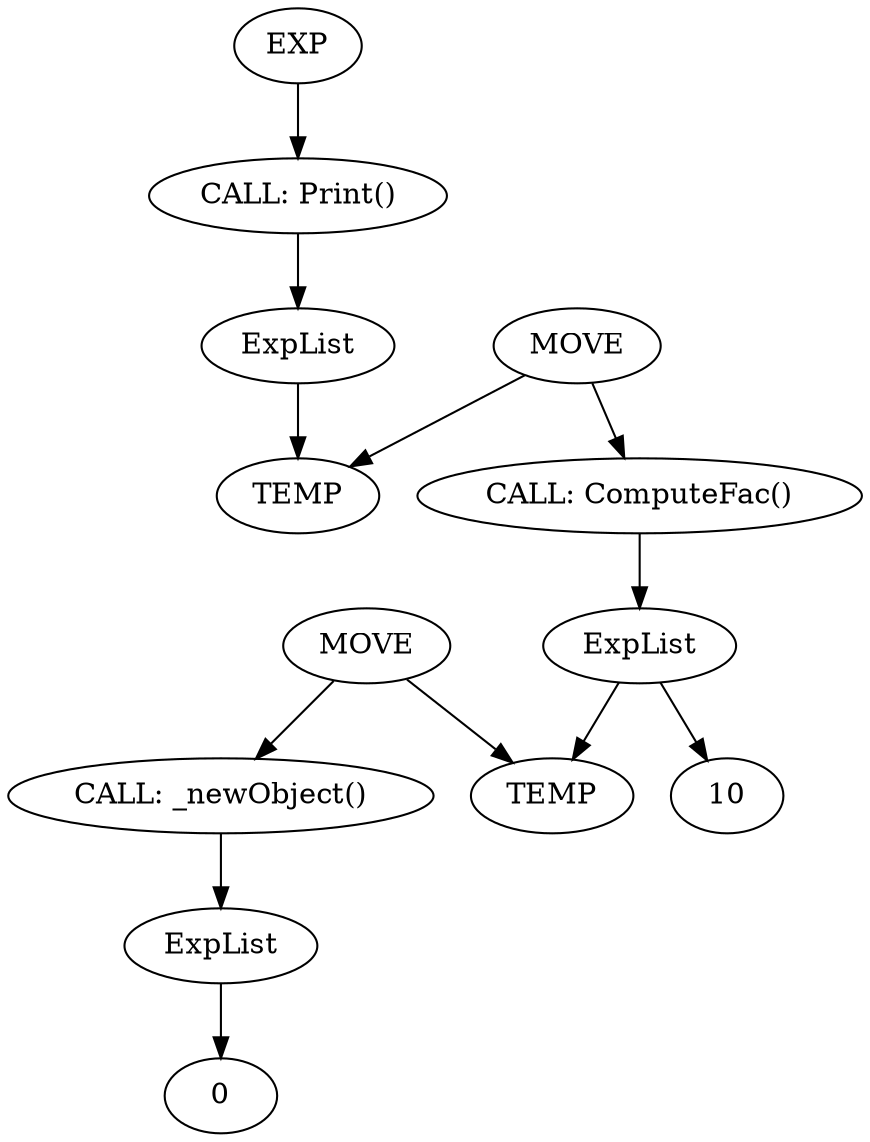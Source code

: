 digraph G {
MOVE_0x60004d050 -> TEMP_0x60004ba80;
TEMP_0x60004ba80[label="TEMP"];
MOVE_0x60004d050 -> CALL_0x60004cfe0 -> ExpList_0x60004d000;
ExpList_0x60004d000 -> CONST_0x60004bad0;
CONST_0x60004bad0[label="0"];
ExpList_0x60004d000[label="ExpList"];
CALL_0x60004cfe0[label="CALL: _newObject()"];
MOVE_0x60004d050[label="MOVE"];
MOVE_0x60004d130 -> TEMP_0x60004cf00;
TEMP_0x60004cf00[label="TEMP"];
MOVE_0x60004d130 -> CALL_0x60004d1d0 -> ExpList_0x60004d1f0;
ExpList_0x60004d1f0 -> TEMP_0x60004ba80;
TEMP_0x60004ba80[label="TEMP"];
ExpList_0x60004d1f0 -> CONST_0x60004bc60;
CONST_0x60004bc60[label="10"];
ExpList_0x60004d1f0[label="ExpList"];
CALL_0x60004d1d0[label="CALL: ComputeFac()"];
MOVE_0x60004d130[label="MOVE"];
EXP_0x60004d390 -> CALL_0x60004d320 -> ExpList_0x60004d340;
ExpList_0x60004d340 -> TEMP_0x60004cf00;
TEMP_0x60004cf00[label="TEMP"];
ExpList_0x60004d340[label="ExpList"];
CALL_0x60004d320[label="CALL: Print()"];
EXP_0x60004d390[label="EXP"];
}
